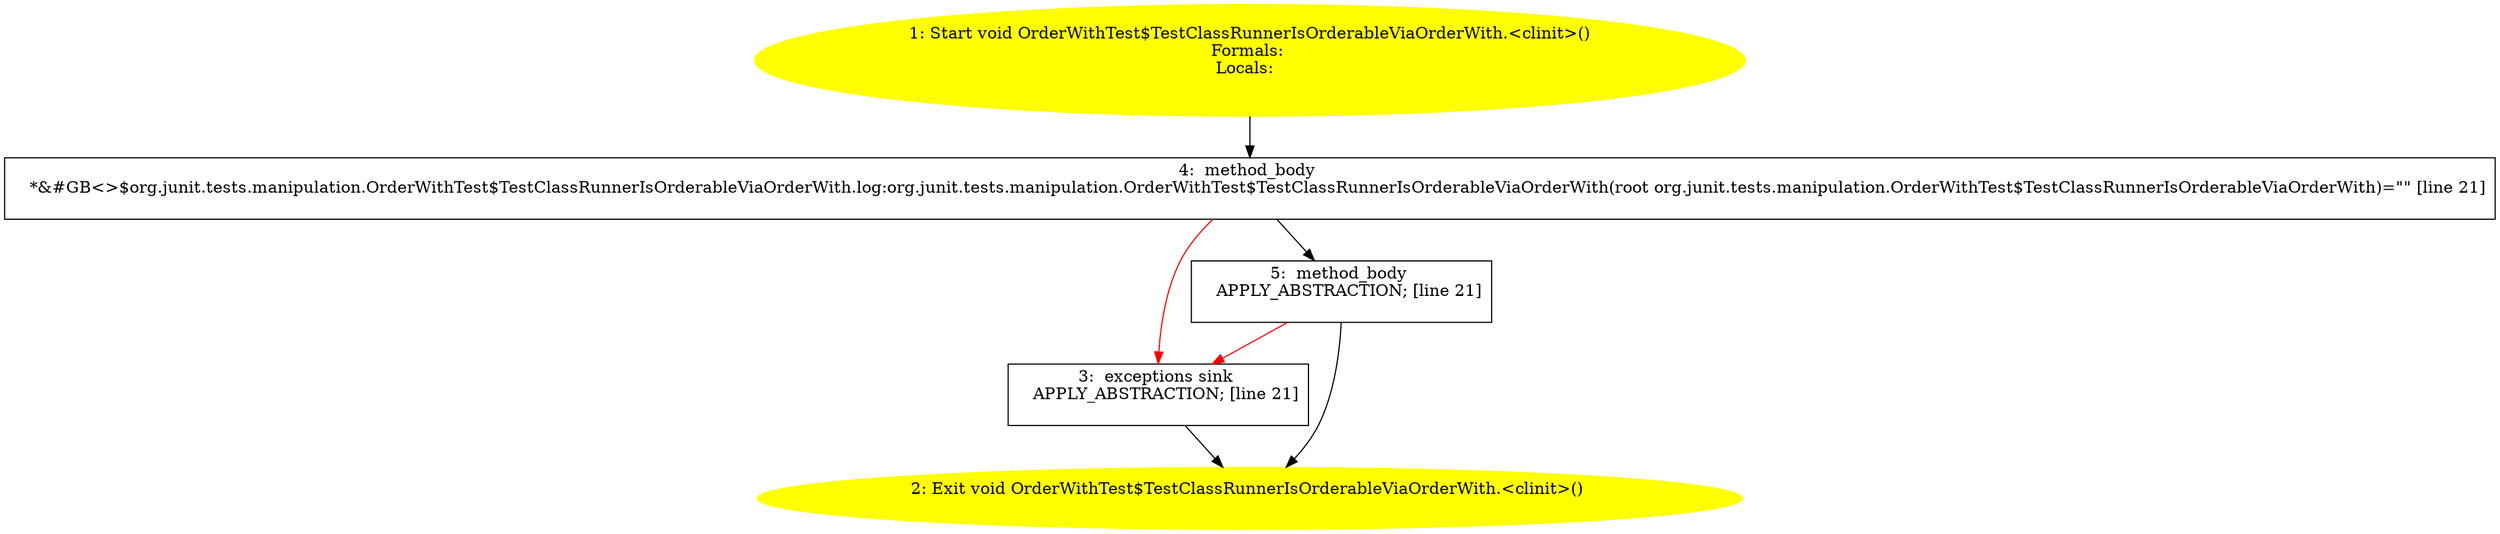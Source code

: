 /* @generated */
digraph cfg {
"org.junit.tests.manipulation.OrderWithTest$TestClassRunnerIsOrderableViaOrderWith.<clinit>():void.879d5e1fdbb15a3f918a84508239b1e7_1" [label="1: Start void OrderWithTest$TestClassRunnerIsOrderableViaOrderWith.<clinit>()\nFormals: \nLocals:  \n  " color=yellow style=filled]
	

	 "org.junit.tests.manipulation.OrderWithTest$TestClassRunnerIsOrderableViaOrderWith.<clinit>():void.879d5e1fdbb15a3f918a84508239b1e7_1" -> "org.junit.tests.manipulation.OrderWithTest$TestClassRunnerIsOrderableViaOrderWith.<clinit>():void.879d5e1fdbb15a3f918a84508239b1e7_4" ;
"org.junit.tests.manipulation.OrderWithTest$TestClassRunnerIsOrderableViaOrderWith.<clinit>():void.879d5e1fdbb15a3f918a84508239b1e7_2" [label="2: Exit void OrderWithTest$TestClassRunnerIsOrderableViaOrderWith.<clinit>() \n  " color=yellow style=filled]
	

"org.junit.tests.manipulation.OrderWithTest$TestClassRunnerIsOrderableViaOrderWith.<clinit>():void.879d5e1fdbb15a3f918a84508239b1e7_3" [label="3:  exceptions sink \n   APPLY_ABSTRACTION; [line 21]\n " shape="box"]
	

	 "org.junit.tests.manipulation.OrderWithTest$TestClassRunnerIsOrderableViaOrderWith.<clinit>():void.879d5e1fdbb15a3f918a84508239b1e7_3" -> "org.junit.tests.manipulation.OrderWithTest$TestClassRunnerIsOrderableViaOrderWith.<clinit>():void.879d5e1fdbb15a3f918a84508239b1e7_2" ;
"org.junit.tests.manipulation.OrderWithTest$TestClassRunnerIsOrderableViaOrderWith.<clinit>():void.879d5e1fdbb15a3f918a84508239b1e7_4" [label="4:  method_body \n   *&#GB<>$org.junit.tests.manipulation.OrderWithTest$TestClassRunnerIsOrderableViaOrderWith.log:org.junit.tests.manipulation.OrderWithTest$TestClassRunnerIsOrderableViaOrderWith(root org.junit.tests.manipulation.OrderWithTest$TestClassRunnerIsOrderableViaOrderWith)=\"\" [line 21]\n " shape="box"]
	

	 "org.junit.tests.manipulation.OrderWithTest$TestClassRunnerIsOrderableViaOrderWith.<clinit>():void.879d5e1fdbb15a3f918a84508239b1e7_4" -> "org.junit.tests.manipulation.OrderWithTest$TestClassRunnerIsOrderableViaOrderWith.<clinit>():void.879d5e1fdbb15a3f918a84508239b1e7_5" ;
	 "org.junit.tests.manipulation.OrderWithTest$TestClassRunnerIsOrderableViaOrderWith.<clinit>():void.879d5e1fdbb15a3f918a84508239b1e7_4" -> "org.junit.tests.manipulation.OrderWithTest$TestClassRunnerIsOrderableViaOrderWith.<clinit>():void.879d5e1fdbb15a3f918a84508239b1e7_3" [color="red" ];
"org.junit.tests.manipulation.OrderWithTest$TestClassRunnerIsOrderableViaOrderWith.<clinit>():void.879d5e1fdbb15a3f918a84508239b1e7_5" [label="5:  method_body \n   APPLY_ABSTRACTION; [line 21]\n " shape="box"]
	

	 "org.junit.tests.manipulation.OrderWithTest$TestClassRunnerIsOrderableViaOrderWith.<clinit>():void.879d5e1fdbb15a3f918a84508239b1e7_5" -> "org.junit.tests.manipulation.OrderWithTest$TestClassRunnerIsOrderableViaOrderWith.<clinit>():void.879d5e1fdbb15a3f918a84508239b1e7_2" ;
	 "org.junit.tests.manipulation.OrderWithTest$TestClassRunnerIsOrderableViaOrderWith.<clinit>():void.879d5e1fdbb15a3f918a84508239b1e7_5" -> "org.junit.tests.manipulation.OrderWithTest$TestClassRunnerIsOrderableViaOrderWith.<clinit>():void.879d5e1fdbb15a3f918a84508239b1e7_3" [color="red" ];
}
